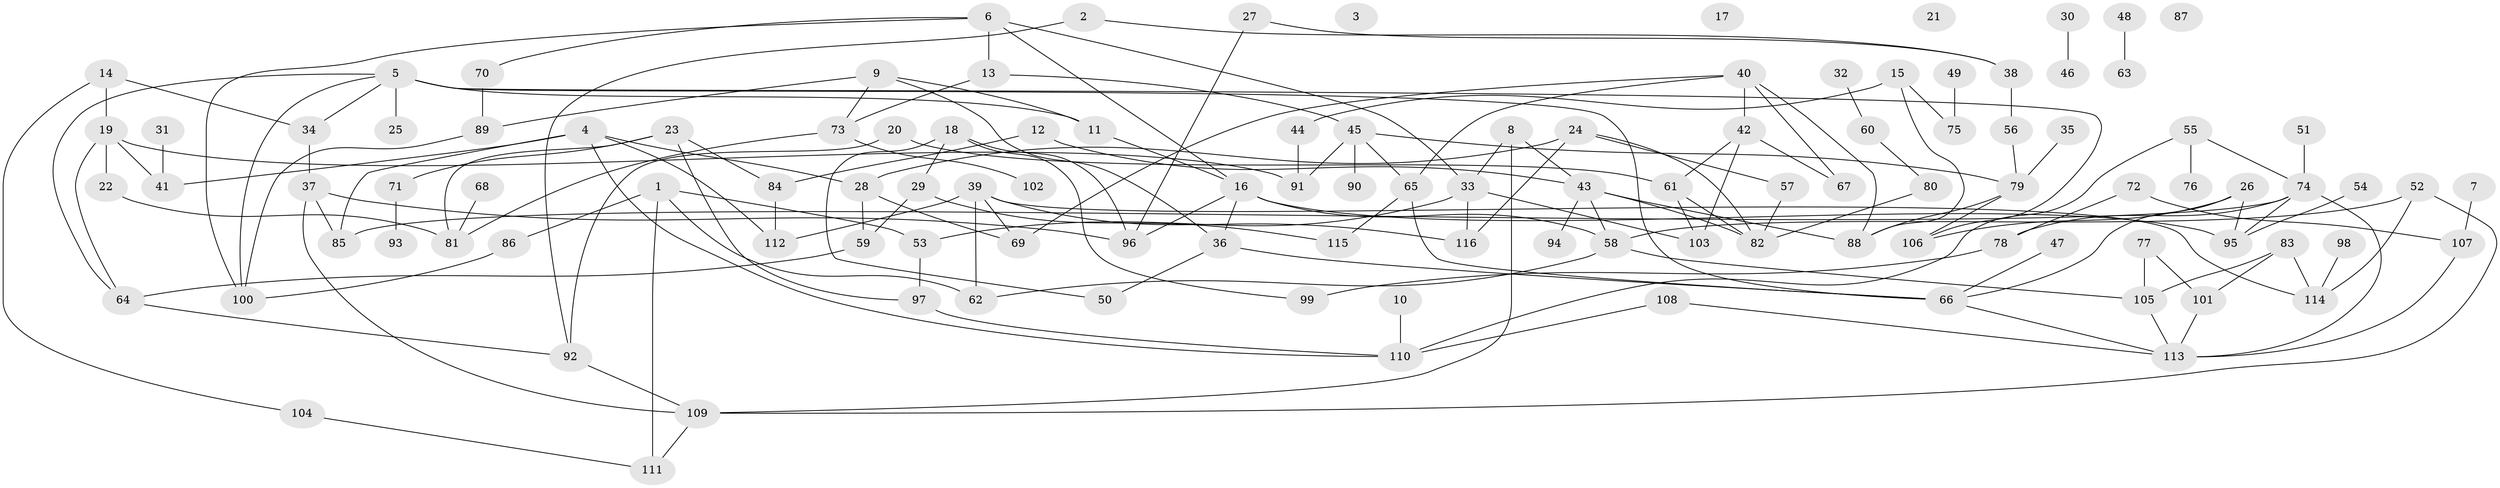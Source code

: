 // coarse degree distribution, {5: 0.13793103448275862, 3: 0.15517241379310345, 0: 0.10344827586206896, 11: 0.017241379310344827, 6: 0.06896551724137931, 1: 0.20689655172413793, 7: 0.06896551724137931, 8: 0.05172413793103448, 4: 0.13793103448275862, 2: 0.05172413793103448}
// Generated by graph-tools (version 1.1) at 2025/16/03/04/25 18:16:29]
// undirected, 116 vertices, 168 edges
graph export_dot {
graph [start="1"]
  node [color=gray90,style=filled];
  1;
  2;
  3;
  4;
  5;
  6;
  7;
  8;
  9;
  10;
  11;
  12;
  13;
  14;
  15;
  16;
  17;
  18;
  19;
  20;
  21;
  22;
  23;
  24;
  25;
  26;
  27;
  28;
  29;
  30;
  31;
  32;
  33;
  34;
  35;
  36;
  37;
  38;
  39;
  40;
  41;
  42;
  43;
  44;
  45;
  46;
  47;
  48;
  49;
  50;
  51;
  52;
  53;
  54;
  55;
  56;
  57;
  58;
  59;
  60;
  61;
  62;
  63;
  64;
  65;
  66;
  67;
  68;
  69;
  70;
  71;
  72;
  73;
  74;
  75;
  76;
  77;
  78;
  79;
  80;
  81;
  82;
  83;
  84;
  85;
  86;
  87;
  88;
  89;
  90;
  91;
  92;
  93;
  94;
  95;
  96;
  97;
  98;
  99;
  100;
  101;
  102;
  103;
  104;
  105;
  106;
  107;
  108;
  109;
  110;
  111;
  112;
  113;
  114;
  115;
  116;
  1 -- 53;
  1 -- 62;
  1 -- 86;
  1 -- 111;
  2 -- 38;
  2 -- 92;
  4 -- 28;
  4 -- 41;
  4 -- 85;
  4 -- 110;
  4 -- 112;
  5 -- 11;
  5 -- 25;
  5 -- 34;
  5 -- 64;
  5 -- 66;
  5 -- 100;
  5 -- 106;
  6 -- 13;
  6 -- 16;
  6 -- 33;
  6 -- 70;
  6 -- 100;
  7 -- 107;
  8 -- 33;
  8 -- 43;
  8 -- 109;
  9 -- 11;
  9 -- 36;
  9 -- 73;
  9 -- 89;
  10 -- 110;
  11 -- 16;
  12 -- 43;
  12 -- 84;
  13 -- 45;
  13 -- 73;
  14 -- 19;
  14 -- 34;
  14 -- 104;
  15 -- 44;
  15 -- 75;
  15 -- 88;
  16 -- 36;
  16 -- 58;
  16 -- 95;
  16 -- 96;
  18 -- 29;
  18 -- 50;
  18 -- 96;
  18 -- 99;
  19 -- 22;
  19 -- 41;
  19 -- 64;
  19 -- 91;
  20 -- 61;
  20 -- 92;
  22 -- 81;
  23 -- 71;
  23 -- 81;
  23 -- 84;
  23 -- 97;
  24 -- 28;
  24 -- 57;
  24 -- 82;
  24 -- 116;
  26 -- 66;
  26 -- 95;
  26 -- 106;
  27 -- 38;
  27 -- 96;
  28 -- 59;
  28 -- 69;
  29 -- 59;
  29 -- 115;
  30 -- 46;
  31 -- 41;
  32 -- 60;
  33 -- 53;
  33 -- 103;
  33 -- 116;
  34 -- 37;
  35 -- 79;
  36 -- 50;
  36 -- 66;
  37 -- 85;
  37 -- 96;
  37 -- 109;
  38 -- 56;
  39 -- 62;
  39 -- 69;
  39 -- 112;
  39 -- 114;
  39 -- 116;
  40 -- 42;
  40 -- 65;
  40 -- 67;
  40 -- 69;
  40 -- 88;
  42 -- 61;
  42 -- 67;
  42 -- 103;
  43 -- 58;
  43 -- 82;
  43 -- 88;
  43 -- 94;
  44 -- 91;
  45 -- 65;
  45 -- 79;
  45 -- 90;
  45 -- 91;
  47 -- 66;
  48 -- 63;
  49 -- 75;
  51 -- 74;
  52 -- 58;
  52 -- 109;
  52 -- 114;
  53 -- 97;
  54 -- 95;
  55 -- 74;
  55 -- 76;
  55 -- 110;
  56 -- 79;
  57 -- 82;
  58 -- 62;
  58 -- 105;
  59 -- 64;
  60 -- 80;
  61 -- 82;
  61 -- 103;
  64 -- 92;
  65 -- 66;
  65 -- 115;
  66 -- 113;
  68 -- 81;
  70 -- 89;
  71 -- 93;
  72 -- 78;
  72 -- 107;
  73 -- 81;
  73 -- 102;
  74 -- 78;
  74 -- 85;
  74 -- 95;
  74 -- 113;
  77 -- 101;
  77 -- 105;
  78 -- 99;
  79 -- 88;
  79 -- 106;
  80 -- 82;
  83 -- 101;
  83 -- 105;
  83 -- 114;
  84 -- 112;
  86 -- 100;
  89 -- 100;
  92 -- 109;
  97 -- 110;
  98 -- 114;
  101 -- 113;
  104 -- 111;
  105 -- 113;
  107 -- 113;
  108 -- 110;
  108 -- 113;
  109 -- 111;
}
